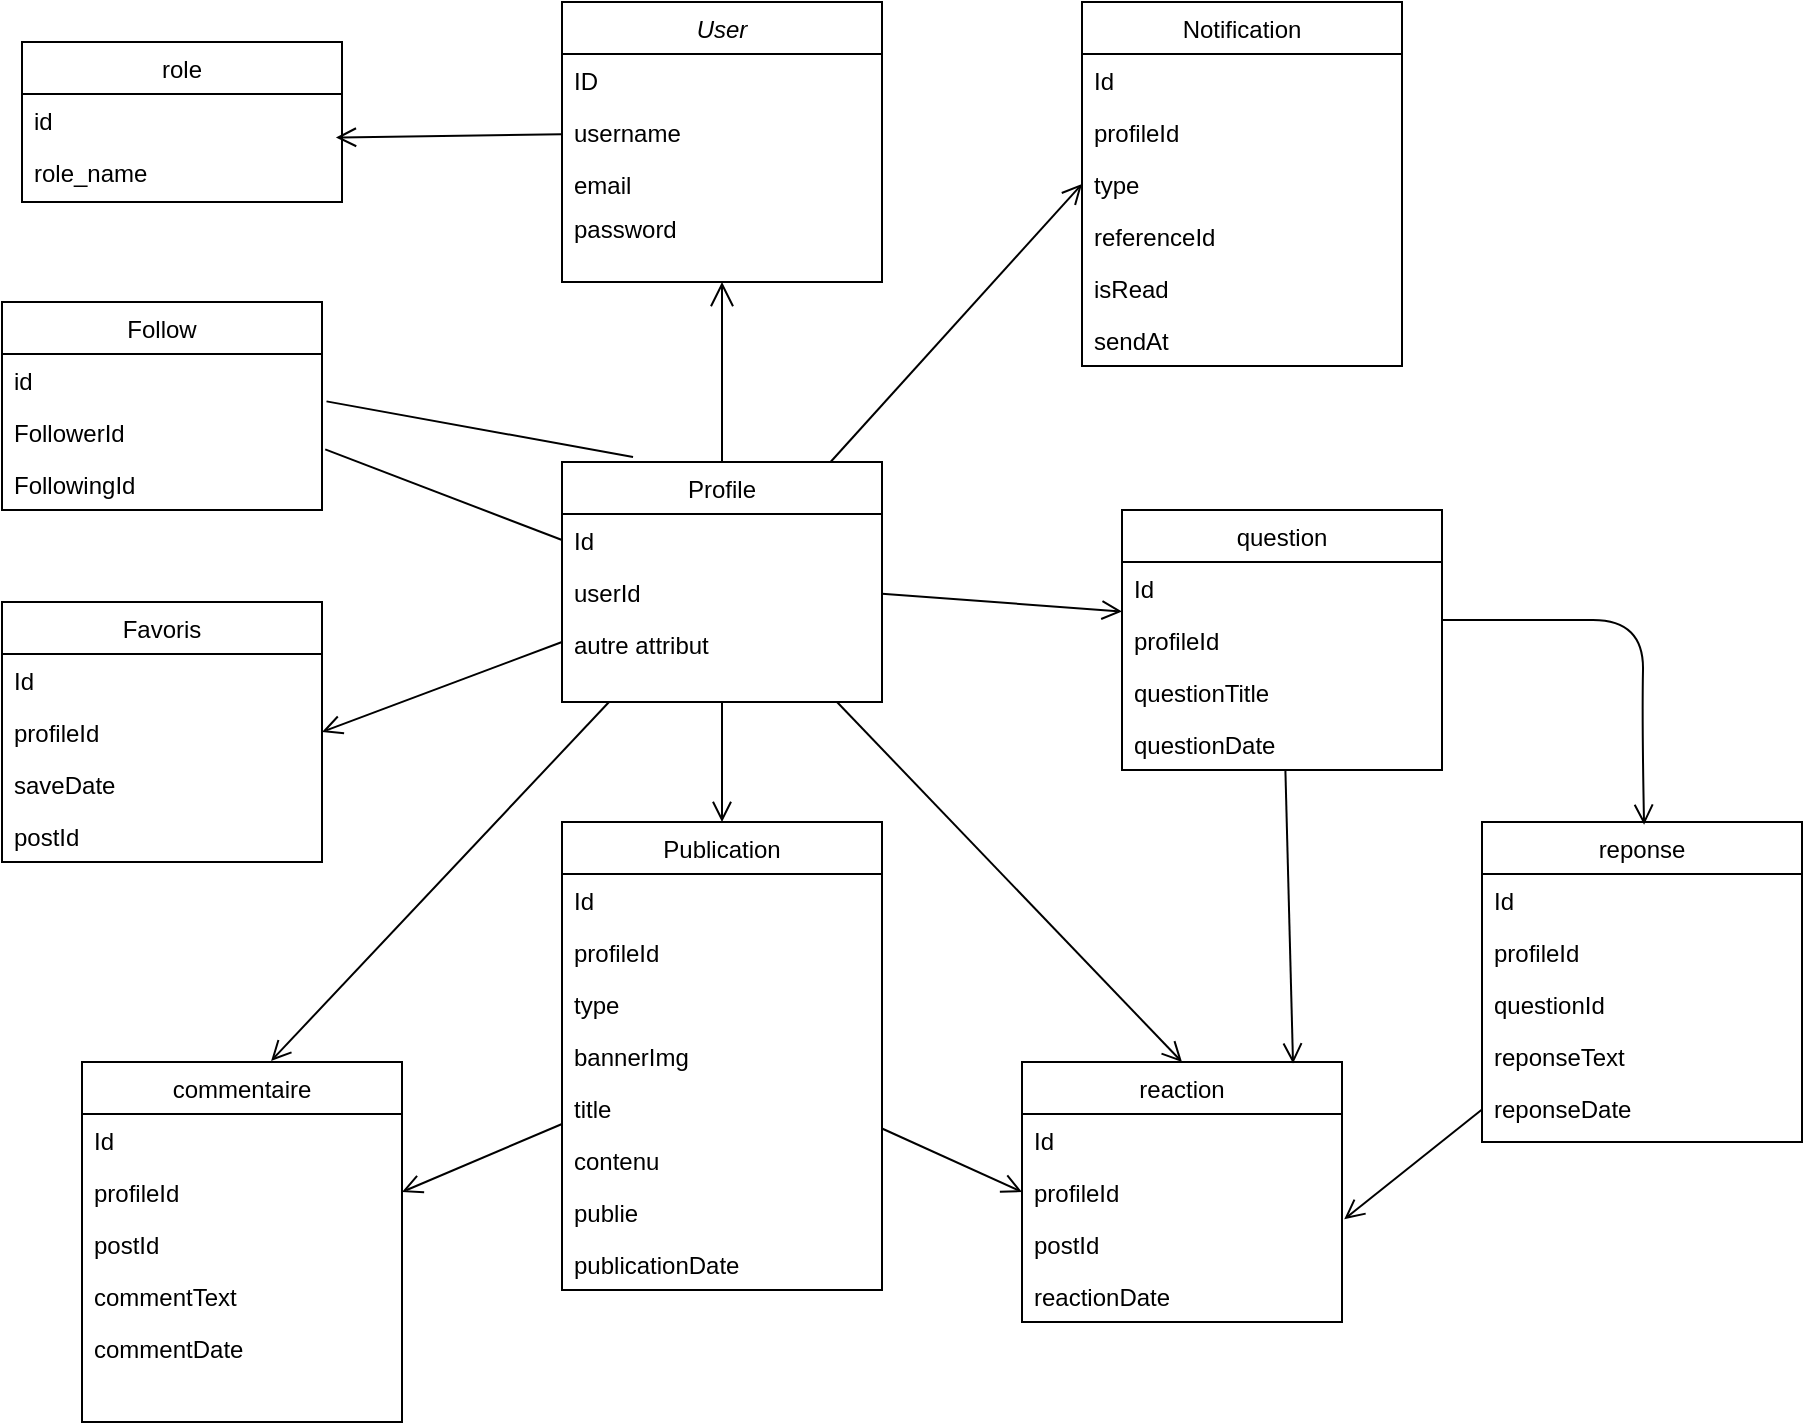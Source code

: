 <mxfile version="26.0.2">
  <diagram id="C5RBs43oDa-KdzZeNtuy" name="Page-1">
    <mxGraphModel dx="2227" dy="763" grid="1" gridSize="10" guides="1" tooltips="1" connect="1" arrows="1" fold="1" page="1" pageScale="1" pageWidth="827" pageHeight="1169" math="0" shadow="0">
      <root>
        <mxCell id="WIyWlLk6GJQsqaUBKTNV-0" />
        <mxCell id="WIyWlLk6GJQsqaUBKTNV-1" parent="WIyWlLk6GJQsqaUBKTNV-0" />
        <mxCell id="zkfFHV4jXpPFQw0GAbJ--0" value="User" style="swimlane;fontStyle=2;align=center;verticalAlign=top;childLayout=stackLayout;horizontal=1;startSize=26;horizontalStack=0;resizeParent=1;resizeLast=0;collapsible=1;marginBottom=0;rounded=0;shadow=0;strokeWidth=1;" parent="WIyWlLk6GJQsqaUBKTNV-1" vertex="1">
          <mxGeometry x="120" y="130" width="160" height="140" as="geometry">
            <mxRectangle x="230" y="140" width="160" height="26" as="alternateBounds" />
          </mxGeometry>
        </mxCell>
        <mxCell id="zkfFHV4jXpPFQw0GAbJ--1" value="ID" style="text;align=left;verticalAlign=top;spacingLeft=4;spacingRight=4;overflow=hidden;rotatable=0;points=[[0,0.5],[1,0.5]];portConstraint=eastwest;" parent="zkfFHV4jXpPFQw0GAbJ--0" vertex="1">
          <mxGeometry y="26" width="160" height="26" as="geometry" />
        </mxCell>
        <mxCell id="zkfFHV4jXpPFQw0GAbJ--2" value="username" style="text;align=left;verticalAlign=top;spacingLeft=4;spacingRight=4;overflow=hidden;rotatable=0;points=[[0,0.5],[1,0.5]];portConstraint=eastwest;rounded=0;shadow=0;html=0;" parent="zkfFHV4jXpPFQw0GAbJ--0" vertex="1">
          <mxGeometry y="52" width="160" height="26" as="geometry" />
        </mxCell>
        <mxCell id="zkfFHV4jXpPFQw0GAbJ--3" value="email" style="text;align=left;verticalAlign=top;spacingLeft=4;spacingRight=4;overflow=hidden;rotatable=0;points=[[0,0.5],[1,0.5]];portConstraint=eastwest;rounded=0;shadow=0;html=0;" parent="zkfFHV4jXpPFQw0GAbJ--0" vertex="1">
          <mxGeometry y="78" width="160" height="22" as="geometry" />
        </mxCell>
        <mxCell id="zkfFHV4jXpPFQw0GAbJ--5" value="password" style="text;align=left;verticalAlign=top;spacingLeft=4;spacingRight=4;overflow=hidden;rotatable=0;points=[[0,0.5],[1,0.5]];portConstraint=eastwest;" parent="zkfFHV4jXpPFQw0GAbJ--0" vertex="1">
          <mxGeometry y="100" width="160" height="26" as="geometry" />
        </mxCell>
        <mxCell id="ebhIUU0zslcEcWrlXmNj-18" style="edgeStyle=none;curved=1;rounded=0;orthogonalLoop=1;jettySize=auto;html=1;entryX=0;entryY=0.5;entryDx=0;entryDy=0;fontSize=12;startSize=8;endSize=8;endArrow=open;endFill=0;" edge="1" parent="WIyWlLk6GJQsqaUBKTNV-1" source="zkfFHV4jXpPFQw0GAbJ--6" target="ebhIUU0zslcEcWrlXmNj-13">
          <mxGeometry relative="1" as="geometry" />
        </mxCell>
        <mxCell id="ebhIUU0zslcEcWrlXmNj-19" style="edgeStyle=none;curved=1;rounded=0;orthogonalLoop=1;jettySize=auto;html=1;entryX=0.5;entryY=0;entryDx=0;entryDy=0;fontSize=12;startSize=8;endSize=8;endArrow=open;endFill=0;" edge="1" parent="WIyWlLk6GJQsqaUBKTNV-1" source="zkfFHV4jXpPFQw0GAbJ--6" target="ebhIUU0zslcEcWrlXmNj-6">
          <mxGeometry relative="1" as="geometry" />
        </mxCell>
        <mxCell id="ebhIUU0zslcEcWrlXmNj-53" style="edgeStyle=none;curved=1;rounded=0;orthogonalLoop=1;jettySize=auto;html=1;entryX=1;entryY=0.5;entryDx=0;entryDy=0;fontSize=12;startSize=8;endSize=8;endArrow=open;endFill=0;" edge="1" parent="WIyWlLk6GJQsqaUBKTNV-1" source="zkfFHV4jXpPFQw0GAbJ--6" target="ebhIUU0zslcEcWrlXmNj-48">
          <mxGeometry relative="1" as="geometry" />
        </mxCell>
        <mxCell id="ebhIUU0zslcEcWrlXmNj-68" style="edgeStyle=none;curved=1;rounded=0;orthogonalLoop=1;jettySize=auto;html=1;entryX=0.5;entryY=0;entryDx=0;entryDy=0;fontSize=12;startSize=8;endSize=8;endArrow=open;endFill=0;" edge="1" parent="WIyWlLk6GJQsqaUBKTNV-1" source="zkfFHV4jXpPFQw0GAbJ--6" target="ebhIUU0zslcEcWrlXmNj-63">
          <mxGeometry relative="1" as="geometry" />
        </mxCell>
        <mxCell id="zkfFHV4jXpPFQw0GAbJ--6" value="Profile" style="swimlane;fontStyle=0;align=center;verticalAlign=top;childLayout=stackLayout;horizontal=1;startSize=26;horizontalStack=0;resizeParent=1;resizeLast=0;collapsible=1;marginBottom=0;rounded=0;shadow=0;strokeWidth=1;" parent="WIyWlLk6GJQsqaUBKTNV-1" vertex="1">
          <mxGeometry x="120" y="360" width="160" height="120" as="geometry">
            <mxRectangle x="130" y="380" width="160" height="26" as="alternateBounds" />
          </mxGeometry>
        </mxCell>
        <mxCell id="zkfFHV4jXpPFQw0GAbJ--7" value="Id" style="text;align=left;verticalAlign=top;spacingLeft=4;spacingRight=4;overflow=hidden;rotatable=0;points=[[0,0.5],[1,0.5]];portConstraint=eastwest;" parent="zkfFHV4jXpPFQw0GAbJ--6" vertex="1">
          <mxGeometry y="26" width="160" height="26" as="geometry" />
        </mxCell>
        <mxCell id="zkfFHV4jXpPFQw0GAbJ--8" value="userId" style="text;align=left;verticalAlign=top;spacingLeft=4;spacingRight=4;overflow=hidden;rotatable=0;points=[[0,0.5],[1,0.5]];portConstraint=eastwest;rounded=0;shadow=0;html=0;" parent="zkfFHV4jXpPFQw0GAbJ--6" vertex="1">
          <mxGeometry y="52" width="160" height="26" as="geometry" />
        </mxCell>
        <mxCell id="ebhIUU0zslcEcWrlXmNj-0" value="autre attribut" style="text;align=left;verticalAlign=top;spacingLeft=4;spacingRight=4;overflow=hidden;rotatable=0;points=[[0,0.5],[1,0.5]];portConstraint=eastwest;rounded=0;shadow=0;html=0;" vertex="1" parent="zkfFHV4jXpPFQw0GAbJ--6">
          <mxGeometry y="78" width="160" height="26" as="geometry" />
        </mxCell>
        <mxCell id="zkfFHV4jXpPFQw0GAbJ--12" value="" style="endArrow=open;endSize=10;endFill=0;shadow=0;strokeWidth=1;rounded=0;curved=0;edgeStyle=elbowEdgeStyle;elbow=vertical;" parent="WIyWlLk6GJQsqaUBKTNV-1" source="zkfFHV4jXpPFQw0GAbJ--6" target="zkfFHV4jXpPFQw0GAbJ--0" edge="1">
          <mxGeometry width="160" relative="1" as="geometry">
            <mxPoint x="200" y="203" as="sourcePoint" />
            <mxPoint x="200" y="203" as="targetPoint" />
            <Array as="points">
              <mxPoint x="200" y="310" />
            </Array>
          </mxGeometry>
        </mxCell>
        <mxCell id="zkfFHV4jXpPFQw0GAbJ--13" value="Follow" style="swimlane;fontStyle=0;align=center;verticalAlign=top;childLayout=stackLayout;horizontal=1;startSize=26;horizontalStack=0;resizeParent=1;resizeLast=0;collapsible=1;marginBottom=0;rounded=0;shadow=0;strokeWidth=1;" parent="WIyWlLk6GJQsqaUBKTNV-1" vertex="1">
          <mxGeometry x="-160" y="280" width="160" height="104" as="geometry">
            <mxRectangle x="340" y="380" width="170" height="26" as="alternateBounds" />
          </mxGeometry>
        </mxCell>
        <mxCell id="ebhIUU0zslcEcWrlXmNj-4" value="id" style="text;align=left;verticalAlign=top;spacingLeft=4;spacingRight=4;overflow=hidden;rotatable=0;points=[[0,0.5],[1,0.5]];portConstraint=eastwest;" vertex="1" parent="zkfFHV4jXpPFQw0GAbJ--13">
          <mxGeometry y="26" width="160" height="26" as="geometry" />
        </mxCell>
        <mxCell id="ebhIUU0zslcEcWrlXmNj-3" value="FollowerId" style="text;align=left;verticalAlign=top;spacingLeft=4;spacingRight=4;overflow=hidden;rotatable=0;points=[[0,0.5],[1,0.5]];portConstraint=eastwest;" vertex="1" parent="zkfFHV4jXpPFQw0GAbJ--13">
          <mxGeometry y="52" width="160" height="26" as="geometry" />
        </mxCell>
        <mxCell id="ebhIUU0zslcEcWrlXmNj-5" value="FollowingId" style="text;align=left;verticalAlign=top;spacingLeft=4;spacingRight=4;overflow=hidden;rotatable=0;points=[[0,0.5],[1,0.5]];portConstraint=eastwest;" vertex="1" parent="zkfFHV4jXpPFQw0GAbJ--13">
          <mxGeometry y="78" width="160" height="26" as="geometry" />
        </mxCell>
        <mxCell id="zkfFHV4jXpPFQw0GAbJ--17" value="role" style="swimlane;fontStyle=0;align=center;verticalAlign=top;childLayout=stackLayout;horizontal=1;startSize=26;horizontalStack=0;resizeParent=1;resizeLast=0;collapsible=1;marginBottom=0;rounded=0;shadow=0;strokeWidth=1;" parent="WIyWlLk6GJQsqaUBKTNV-1" vertex="1">
          <mxGeometry x="-150" y="150" width="160" height="80" as="geometry">
            <mxRectangle x="550" y="140" width="160" height="26" as="alternateBounds" />
          </mxGeometry>
        </mxCell>
        <mxCell id="zkfFHV4jXpPFQw0GAbJ--18" value="id" style="text;align=left;verticalAlign=top;spacingLeft=4;spacingRight=4;overflow=hidden;rotatable=0;points=[[0,0.5],[1,0.5]];portConstraint=eastwest;" parent="zkfFHV4jXpPFQw0GAbJ--17" vertex="1">
          <mxGeometry y="26" width="160" height="26" as="geometry" />
        </mxCell>
        <mxCell id="zkfFHV4jXpPFQw0GAbJ--22" value="role_name" style="text;align=left;verticalAlign=top;spacingLeft=4;spacingRight=4;overflow=hidden;rotatable=0;points=[[0,0.5],[1,0.5]];portConstraint=eastwest;rounded=0;shadow=0;html=0;" parent="zkfFHV4jXpPFQw0GAbJ--17" vertex="1">
          <mxGeometry y="52" width="160" height="26" as="geometry" />
        </mxCell>
        <mxCell id="ebhIUU0zslcEcWrlXmNj-1" style="edgeStyle=none;curved=1;rounded=0;orthogonalLoop=1;jettySize=auto;html=1;entryX=0.222;entryY=-0.021;entryDx=0;entryDy=0;entryPerimeter=0;fontSize=12;startSize=8;endSize=8;endArrow=none;endFill=0;exitX=1.014;exitY=0.911;exitDx=0;exitDy=0;exitPerimeter=0;" edge="1" parent="WIyWlLk6GJQsqaUBKTNV-1" source="ebhIUU0zslcEcWrlXmNj-4" target="zkfFHV4jXpPFQw0GAbJ--6">
          <mxGeometry relative="1" as="geometry">
            <mxPoint x="14.509" y="426" as="sourcePoint" />
          </mxGeometry>
        </mxCell>
        <mxCell id="ebhIUU0zslcEcWrlXmNj-2" style="edgeStyle=none;curved=1;rounded=0;orthogonalLoop=1;jettySize=auto;html=1;entryX=1.01;entryY=0.834;entryDx=0;entryDy=0;entryPerimeter=0;fontSize=12;startSize=8;endSize=8;endArrow=none;endFill=0;exitX=0;exitY=0.5;exitDx=0;exitDy=0;" edge="1" parent="WIyWlLk6GJQsqaUBKTNV-1" source="zkfFHV4jXpPFQw0GAbJ--7" target="ebhIUU0zslcEcWrlXmNj-3">
          <mxGeometry relative="1" as="geometry">
            <mxPoint x="110" y="400" as="sourcePoint" />
            <mxPoint x="20" y="450.7" as="targetPoint" />
          </mxGeometry>
        </mxCell>
        <mxCell id="ebhIUU0zslcEcWrlXmNj-62" style="edgeStyle=none;curved=1;rounded=0;orthogonalLoop=1;jettySize=auto;html=1;entryX=1;entryY=0.5;entryDx=0;entryDy=0;fontSize=12;startSize=8;endSize=8;endArrow=open;endFill=0;" edge="1" parent="WIyWlLk6GJQsqaUBKTNV-1" source="ebhIUU0zslcEcWrlXmNj-6" target="ebhIUU0zslcEcWrlXmNj-57">
          <mxGeometry relative="1" as="geometry" />
        </mxCell>
        <mxCell id="ebhIUU0zslcEcWrlXmNj-71" style="edgeStyle=none;curved=1;rounded=0;orthogonalLoop=1;jettySize=auto;html=1;entryX=0;entryY=0.5;entryDx=0;entryDy=0;fontSize=12;startSize=8;endSize=8;endArrow=open;endFill=0;" edge="1" parent="WIyWlLk6GJQsqaUBKTNV-1" source="ebhIUU0zslcEcWrlXmNj-6" target="ebhIUU0zslcEcWrlXmNj-65">
          <mxGeometry relative="1" as="geometry" />
        </mxCell>
        <mxCell id="ebhIUU0zslcEcWrlXmNj-6" value="Publication" style="swimlane;fontStyle=0;align=center;verticalAlign=top;childLayout=stackLayout;horizontal=1;startSize=26;horizontalStack=0;resizeParent=1;resizeLast=0;collapsible=1;marginBottom=0;rounded=0;shadow=0;strokeWidth=1;" vertex="1" parent="WIyWlLk6GJQsqaUBKTNV-1">
          <mxGeometry x="120" y="540" width="160" height="234" as="geometry">
            <mxRectangle x="130" y="380" width="160" height="26" as="alternateBounds" />
          </mxGeometry>
        </mxCell>
        <mxCell id="ebhIUU0zslcEcWrlXmNj-7" value="Id" style="text;align=left;verticalAlign=top;spacingLeft=4;spacingRight=4;overflow=hidden;rotatable=0;points=[[0,0.5],[1,0.5]];portConstraint=eastwest;" vertex="1" parent="ebhIUU0zslcEcWrlXmNj-6">
          <mxGeometry y="26" width="160" height="26" as="geometry" />
        </mxCell>
        <mxCell id="ebhIUU0zslcEcWrlXmNj-8" value="profileId" style="text;align=left;verticalAlign=top;spacingLeft=4;spacingRight=4;overflow=hidden;rotatable=0;points=[[0,0.5],[1,0.5]];portConstraint=eastwest;rounded=0;shadow=0;html=0;" vertex="1" parent="ebhIUU0zslcEcWrlXmNj-6">
          <mxGeometry y="52" width="160" height="26" as="geometry" />
        </mxCell>
        <mxCell id="ebhIUU0zslcEcWrlXmNj-25" value="type" style="text;align=left;verticalAlign=top;spacingLeft=4;spacingRight=4;overflow=hidden;rotatable=0;points=[[0,0.5],[1,0.5]];portConstraint=eastwest;rounded=0;shadow=0;html=0;" vertex="1" parent="ebhIUU0zslcEcWrlXmNj-6">
          <mxGeometry y="78" width="160" height="26" as="geometry" />
        </mxCell>
        <mxCell id="ebhIUU0zslcEcWrlXmNj-9" value="bannerImg" style="text;align=left;verticalAlign=top;spacingLeft=4;spacingRight=4;overflow=hidden;rotatable=0;points=[[0,0.5],[1,0.5]];portConstraint=eastwest;rounded=0;shadow=0;html=0;" vertex="1" parent="ebhIUU0zslcEcWrlXmNj-6">
          <mxGeometry y="104" width="160" height="26" as="geometry" />
        </mxCell>
        <mxCell id="ebhIUU0zslcEcWrlXmNj-21" value="title" style="text;align=left;verticalAlign=top;spacingLeft=4;spacingRight=4;overflow=hidden;rotatable=0;points=[[0,0.5],[1,0.5]];portConstraint=eastwest;rounded=0;shadow=0;html=0;" vertex="1" parent="ebhIUU0zslcEcWrlXmNj-6">
          <mxGeometry y="130" width="160" height="26" as="geometry" />
        </mxCell>
        <mxCell id="ebhIUU0zslcEcWrlXmNj-22" value="contenu" style="text;align=left;verticalAlign=top;spacingLeft=4;spacingRight=4;overflow=hidden;rotatable=0;points=[[0,0.5],[1,0.5]];portConstraint=eastwest;rounded=0;shadow=0;html=0;" vertex="1" parent="ebhIUU0zslcEcWrlXmNj-6">
          <mxGeometry y="156" width="160" height="26" as="geometry" />
        </mxCell>
        <mxCell id="ebhIUU0zslcEcWrlXmNj-23" value="publie" style="text;align=left;verticalAlign=top;spacingLeft=4;spacingRight=4;overflow=hidden;rotatable=0;points=[[0,0.5],[1,0.5]];portConstraint=eastwest;rounded=0;shadow=0;html=0;" vertex="1" parent="ebhIUU0zslcEcWrlXmNj-6">
          <mxGeometry y="182" width="160" height="26" as="geometry" />
        </mxCell>
        <mxCell id="ebhIUU0zslcEcWrlXmNj-24" value="publicationDate" style="text;align=left;verticalAlign=top;spacingLeft=4;spacingRight=4;overflow=hidden;rotatable=0;points=[[0,0.5],[1,0.5]];portConstraint=eastwest;rounded=0;shadow=0;html=0;" vertex="1" parent="ebhIUU0zslcEcWrlXmNj-6">
          <mxGeometry y="208" width="160" height="26" as="geometry" />
        </mxCell>
        <mxCell id="ebhIUU0zslcEcWrlXmNj-10" value="Notification" style="swimlane;fontStyle=0;align=center;verticalAlign=top;childLayout=stackLayout;horizontal=1;startSize=26;horizontalStack=0;resizeParent=1;resizeLast=0;collapsible=1;marginBottom=0;rounded=0;shadow=0;strokeWidth=1;" vertex="1" parent="WIyWlLk6GJQsqaUBKTNV-1">
          <mxGeometry x="380" y="130" width="160" height="182" as="geometry">
            <mxRectangle x="130" y="380" width="160" height="26" as="alternateBounds" />
          </mxGeometry>
        </mxCell>
        <mxCell id="ebhIUU0zslcEcWrlXmNj-11" value="Id" style="text;align=left;verticalAlign=top;spacingLeft=4;spacingRight=4;overflow=hidden;rotatable=0;points=[[0,0.5],[1,0.5]];portConstraint=eastwest;" vertex="1" parent="ebhIUU0zslcEcWrlXmNj-10">
          <mxGeometry y="26" width="160" height="26" as="geometry" />
        </mxCell>
        <mxCell id="ebhIUU0zslcEcWrlXmNj-12" value="profileId" style="text;align=left;verticalAlign=top;spacingLeft=4;spacingRight=4;overflow=hidden;rotatable=0;points=[[0,0.5],[1,0.5]];portConstraint=eastwest;rounded=0;shadow=0;html=0;" vertex="1" parent="ebhIUU0zslcEcWrlXmNj-10">
          <mxGeometry y="52" width="160" height="26" as="geometry" />
        </mxCell>
        <mxCell id="ebhIUU0zslcEcWrlXmNj-13" value="type" style="text;align=left;verticalAlign=top;spacingLeft=4;spacingRight=4;overflow=hidden;rotatable=0;points=[[0,0.5],[1,0.5]];portConstraint=eastwest;rounded=0;shadow=0;html=0;" vertex="1" parent="ebhIUU0zslcEcWrlXmNj-10">
          <mxGeometry y="78" width="160" height="26" as="geometry" />
        </mxCell>
        <mxCell id="ebhIUU0zslcEcWrlXmNj-26" value="referenceId" style="text;align=left;verticalAlign=top;spacingLeft=4;spacingRight=4;overflow=hidden;rotatable=0;points=[[0,0.5],[1,0.5]];portConstraint=eastwest;rounded=0;shadow=0;html=0;" vertex="1" parent="ebhIUU0zslcEcWrlXmNj-10">
          <mxGeometry y="104" width="160" height="26" as="geometry" />
        </mxCell>
        <mxCell id="ebhIUU0zslcEcWrlXmNj-27" value="isRead" style="text;align=left;verticalAlign=top;spacingLeft=4;spacingRight=4;overflow=hidden;rotatable=0;points=[[0,0.5],[1,0.5]];portConstraint=eastwest;rounded=0;shadow=0;html=0;" vertex="1" parent="ebhIUU0zslcEcWrlXmNj-10">
          <mxGeometry y="130" width="160" height="26" as="geometry" />
        </mxCell>
        <mxCell id="ebhIUU0zslcEcWrlXmNj-28" value="sendAt" style="text;align=left;verticalAlign=top;spacingLeft=4;spacingRight=4;overflow=hidden;rotatable=0;points=[[0,0.5],[1,0.5]];portConstraint=eastwest;rounded=0;shadow=0;html=0;" vertex="1" parent="ebhIUU0zslcEcWrlXmNj-10">
          <mxGeometry y="156" width="160" height="26" as="geometry" />
        </mxCell>
        <mxCell id="ebhIUU0zslcEcWrlXmNj-29" value="question" style="swimlane;fontStyle=0;align=center;verticalAlign=top;childLayout=stackLayout;horizontal=1;startSize=26;horizontalStack=0;resizeParent=1;resizeLast=0;collapsible=1;marginBottom=0;rounded=0;shadow=0;strokeWidth=1;" vertex="1" parent="WIyWlLk6GJQsqaUBKTNV-1">
          <mxGeometry x="400" y="384" width="160" height="130" as="geometry">
            <mxRectangle x="130" y="380" width="160" height="26" as="alternateBounds" />
          </mxGeometry>
        </mxCell>
        <mxCell id="ebhIUU0zslcEcWrlXmNj-30" value="Id" style="text;align=left;verticalAlign=top;spacingLeft=4;spacingRight=4;overflow=hidden;rotatable=0;points=[[0,0.5],[1,0.5]];portConstraint=eastwest;" vertex="1" parent="ebhIUU0zslcEcWrlXmNj-29">
          <mxGeometry y="26" width="160" height="26" as="geometry" />
        </mxCell>
        <mxCell id="ebhIUU0zslcEcWrlXmNj-31" value="profileId" style="text;align=left;verticalAlign=top;spacingLeft=4;spacingRight=4;overflow=hidden;rotatable=0;points=[[0,0.5],[1,0.5]];portConstraint=eastwest;rounded=0;shadow=0;html=0;" vertex="1" parent="ebhIUU0zslcEcWrlXmNj-29">
          <mxGeometry y="52" width="160" height="26" as="geometry" />
        </mxCell>
        <mxCell id="ebhIUU0zslcEcWrlXmNj-32" value="questionTitle" style="text;align=left;verticalAlign=top;spacingLeft=4;spacingRight=4;overflow=hidden;rotatable=0;points=[[0,0.5],[1,0.5]];portConstraint=eastwest;rounded=0;shadow=0;html=0;" vertex="1" parent="ebhIUU0zslcEcWrlXmNj-29">
          <mxGeometry y="78" width="160" height="26" as="geometry" />
        </mxCell>
        <mxCell id="ebhIUU0zslcEcWrlXmNj-33" value="questionDate" style="text;align=left;verticalAlign=top;spacingLeft=4;spacingRight=4;overflow=hidden;rotatable=0;points=[[0,0.5],[1,0.5]];portConstraint=eastwest;rounded=0;shadow=0;html=0;" vertex="1" parent="ebhIUU0zslcEcWrlXmNj-29">
          <mxGeometry y="104" width="160" height="26" as="geometry" />
        </mxCell>
        <mxCell id="ebhIUU0zslcEcWrlXmNj-36" style="edgeStyle=none;curved=1;rounded=0;orthogonalLoop=1;jettySize=auto;html=1;fontSize=12;startSize=8;endSize=8;endArrow=open;endFill=0;entryX=0;entryY=0.952;entryDx=0;entryDy=0;entryPerimeter=0;" edge="1" parent="WIyWlLk6GJQsqaUBKTNV-1" source="zkfFHV4jXpPFQw0GAbJ--6" target="ebhIUU0zslcEcWrlXmNj-30">
          <mxGeometry relative="1" as="geometry">
            <mxPoint x="411" y="425" as="targetPoint" />
          </mxGeometry>
        </mxCell>
        <mxCell id="ebhIUU0zslcEcWrlXmNj-37" value="reponse" style="swimlane;fontStyle=0;align=center;verticalAlign=top;childLayout=stackLayout;horizontal=1;startSize=26;horizontalStack=0;resizeParent=1;resizeLast=0;collapsible=1;marginBottom=0;rounded=0;shadow=0;strokeWidth=1;" vertex="1" parent="WIyWlLk6GJQsqaUBKTNV-1">
          <mxGeometry x="580" y="540" width="160" height="160" as="geometry">
            <mxRectangle x="130" y="380" width="160" height="26" as="alternateBounds" />
          </mxGeometry>
        </mxCell>
        <mxCell id="ebhIUU0zslcEcWrlXmNj-38" value="Id" style="text;align=left;verticalAlign=top;spacingLeft=4;spacingRight=4;overflow=hidden;rotatable=0;points=[[0,0.5],[1,0.5]];portConstraint=eastwest;" vertex="1" parent="ebhIUU0zslcEcWrlXmNj-37">
          <mxGeometry y="26" width="160" height="26" as="geometry" />
        </mxCell>
        <mxCell id="ebhIUU0zslcEcWrlXmNj-39" value="profileId" style="text;align=left;verticalAlign=top;spacingLeft=4;spacingRight=4;overflow=hidden;rotatable=0;points=[[0,0.5],[1,0.5]];portConstraint=eastwest;rounded=0;shadow=0;html=0;" vertex="1" parent="ebhIUU0zslcEcWrlXmNj-37">
          <mxGeometry y="52" width="160" height="26" as="geometry" />
        </mxCell>
        <mxCell id="ebhIUU0zslcEcWrlXmNj-40" value="questionId" style="text;align=left;verticalAlign=top;spacingLeft=4;spacingRight=4;overflow=hidden;rotatable=0;points=[[0,0.5],[1,0.5]];portConstraint=eastwest;rounded=0;shadow=0;html=0;" vertex="1" parent="ebhIUU0zslcEcWrlXmNj-37">
          <mxGeometry y="78" width="160" height="26" as="geometry" />
        </mxCell>
        <mxCell id="ebhIUU0zslcEcWrlXmNj-41" value="reponseText" style="text;align=left;verticalAlign=top;spacingLeft=4;spacingRight=4;overflow=hidden;rotatable=0;points=[[0,0.5],[1,0.5]];portConstraint=eastwest;rounded=0;shadow=0;html=0;" vertex="1" parent="ebhIUU0zslcEcWrlXmNj-37">
          <mxGeometry y="104" width="160" height="26" as="geometry" />
        </mxCell>
        <mxCell id="ebhIUU0zslcEcWrlXmNj-43" value="reponseDate" style="text;align=left;verticalAlign=top;spacingLeft=4;spacingRight=4;overflow=hidden;rotatable=0;points=[[0,0.5],[1,0.5]];portConstraint=eastwest;rounded=0;shadow=0;html=0;" vertex="1" parent="ebhIUU0zslcEcWrlXmNj-37">
          <mxGeometry y="130" width="160" height="26" as="geometry" />
        </mxCell>
        <mxCell id="ebhIUU0zslcEcWrlXmNj-46" value="Favoris" style="swimlane;fontStyle=0;align=center;verticalAlign=top;childLayout=stackLayout;horizontal=1;startSize=26;horizontalStack=0;resizeParent=1;resizeLast=0;collapsible=1;marginBottom=0;rounded=0;shadow=0;strokeWidth=1;" vertex="1" parent="WIyWlLk6GJQsqaUBKTNV-1">
          <mxGeometry x="-160" y="430" width="160" height="130" as="geometry">
            <mxRectangle x="130" y="380" width="160" height="26" as="alternateBounds" />
          </mxGeometry>
        </mxCell>
        <mxCell id="ebhIUU0zslcEcWrlXmNj-47" value="Id" style="text;align=left;verticalAlign=top;spacingLeft=4;spacingRight=4;overflow=hidden;rotatable=0;points=[[0,0.5],[1,0.5]];portConstraint=eastwest;" vertex="1" parent="ebhIUU0zslcEcWrlXmNj-46">
          <mxGeometry y="26" width="160" height="26" as="geometry" />
        </mxCell>
        <mxCell id="ebhIUU0zslcEcWrlXmNj-48" value="profileId" style="text;align=left;verticalAlign=top;spacingLeft=4;spacingRight=4;overflow=hidden;rotatable=0;points=[[0,0.5],[1,0.5]];portConstraint=eastwest;rounded=0;shadow=0;html=0;" vertex="1" parent="ebhIUU0zslcEcWrlXmNj-46">
          <mxGeometry y="52" width="160" height="26" as="geometry" />
        </mxCell>
        <mxCell id="ebhIUU0zslcEcWrlXmNj-50" value="saveDate" style="text;align=left;verticalAlign=top;spacingLeft=4;spacingRight=4;overflow=hidden;rotatable=0;points=[[0,0.5],[1,0.5]];portConstraint=eastwest;rounded=0;shadow=0;html=0;" vertex="1" parent="ebhIUU0zslcEcWrlXmNj-46">
          <mxGeometry y="78" width="160" height="26" as="geometry" />
        </mxCell>
        <mxCell id="ebhIUU0zslcEcWrlXmNj-72" value="postId" style="text;align=left;verticalAlign=top;spacingLeft=4;spacingRight=4;overflow=hidden;rotatable=0;points=[[0,0.5],[1,0.5]];portConstraint=eastwest;rounded=0;shadow=0;html=0;" vertex="1" parent="ebhIUU0zslcEcWrlXmNj-46">
          <mxGeometry y="104" width="160" height="26" as="geometry" />
        </mxCell>
        <mxCell id="ebhIUU0zslcEcWrlXmNj-51" style="edgeStyle=none;curved=1;rounded=0;orthogonalLoop=1;jettySize=auto;html=1;entryX=0.569;entryY=0.015;entryDx=0;entryDy=0;entryPerimeter=0;fontSize=12;startSize=8;endSize=8;endArrow=open;endFill=0;" edge="1" parent="WIyWlLk6GJQsqaUBKTNV-1">
          <mxGeometry relative="1" as="geometry">
            <mxPoint x="560" y="439" as="sourcePoint" />
            <mxPoint x="661.04" y="541.4" as="targetPoint" />
            <Array as="points">
              <mxPoint x="610" y="439" />
              <mxPoint x="661" y="439" />
              <mxPoint x="660" y="489" />
            </Array>
          </mxGeometry>
        </mxCell>
        <mxCell id="ebhIUU0zslcEcWrlXmNj-55" value="commentaire" style="swimlane;fontStyle=0;align=center;verticalAlign=top;childLayout=stackLayout;horizontal=1;startSize=26;horizontalStack=0;resizeParent=1;resizeLast=0;collapsible=1;marginBottom=0;rounded=0;shadow=0;strokeWidth=1;" vertex="1" parent="WIyWlLk6GJQsqaUBKTNV-1">
          <mxGeometry x="-120" y="660" width="160" height="180" as="geometry">
            <mxRectangle x="130" y="380" width="160" height="26" as="alternateBounds" />
          </mxGeometry>
        </mxCell>
        <mxCell id="ebhIUU0zslcEcWrlXmNj-56" value="Id" style="text;align=left;verticalAlign=top;spacingLeft=4;spacingRight=4;overflow=hidden;rotatable=0;points=[[0,0.5],[1,0.5]];portConstraint=eastwest;" vertex="1" parent="ebhIUU0zslcEcWrlXmNj-55">
          <mxGeometry y="26" width="160" height="26" as="geometry" />
        </mxCell>
        <mxCell id="ebhIUU0zslcEcWrlXmNj-57" value="profileId" style="text;align=left;verticalAlign=top;spacingLeft=4;spacingRight=4;overflow=hidden;rotatable=0;points=[[0,0.5],[1,0.5]];portConstraint=eastwest;rounded=0;shadow=0;html=0;" vertex="1" parent="ebhIUU0zslcEcWrlXmNj-55">
          <mxGeometry y="52" width="160" height="26" as="geometry" />
        </mxCell>
        <mxCell id="ebhIUU0zslcEcWrlXmNj-58" value="postId" style="text;align=left;verticalAlign=top;spacingLeft=4;spacingRight=4;overflow=hidden;rotatable=0;points=[[0,0.5],[1,0.5]];portConstraint=eastwest;rounded=0;shadow=0;html=0;" vertex="1" parent="ebhIUU0zslcEcWrlXmNj-55">
          <mxGeometry y="78" width="160" height="26" as="geometry" />
        </mxCell>
        <mxCell id="ebhIUU0zslcEcWrlXmNj-59" value="commentText" style="text;align=left;verticalAlign=top;spacingLeft=4;spacingRight=4;overflow=hidden;rotatable=0;points=[[0,0.5],[1,0.5]];portConstraint=eastwest;rounded=0;shadow=0;html=0;" vertex="1" parent="ebhIUU0zslcEcWrlXmNj-55">
          <mxGeometry y="104" width="160" height="26" as="geometry" />
        </mxCell>
        <mxCell id="ebhIUU0zslcEcWrlXmNj-73" value="commentDate" style="text;align=left;verticalAlign=top;spacingLeft=4;spacingRight=4;overflow=hidden;rotatable=0;points=[[0,0.5],[1,0.5]];portConstraint=eastwest;rounded=0;shadow=0;html=0;" vertex="1" parent="ebhIUU0zslcEcWrlXmNj-55">
          <mxGeometry y="130" width="160" height="26" as="geometry" />
        </mxCell>
        <mxCell id="ebhIUU0zslcEcWrlXmNj-60" style="edgeStyle=none;curved=1;rounded=0;orthogonalLoop=1;jettySize=auto;html=1;entryX=0.981;entryY=0.837;entryDx=0;entryDy=0;entryPerimeter=0;fontSize=12;startSize=8;endSize=8;endArrow=open;endFill=0;" edge="1" parent="WIyWlLk6GJQsqaUBKTNV-1" source="zkfFHV4jXpPFQw0GAbJ--2" target="zkfFHV4jXpPFQw0GAbJ--18">
          <mxGeometry relative="1" as="geometry" />
        </mxCell>
        <mxCell id="ebhIUU0zslcEcWrlXmNj-61" style="edgeStyle=none;curved=1;rounded=0;orthogonalLoop=1;jettySize=auto;html=1;entryX=0.591;entryY=-0.003;entryDx=0;entryDy=0;entryPerimeter=0;fontSize=12;startSize=8;endSize=8;endArrow=open;endFill=0;" edge="1" parent="WIyWlLk6GJQsqaUBKTNV-1" source="zkfFHV4jXpPFQw0GAbJ--6" target="ebhIUU0zslcEcWrlXmNj-55">
          <mxGeometry relative="1" as="geometry" />
        </mxCell>
        <mxCell id="ebhIUU0zslcEcWrlXmNj-63" value="reaction" style="swimlane;fontStyle=0;align=center;verticalAlign=top;childLayout=stackLayout;horizontal=1;startSize=26;horizontalStack=0;resizeParent=1;resizeLast=0;collapsible=1;marginBottom=0;rounded=0;shadow=0;strokeWidth=1;" vertex="1" parent="WIyWlLk6GJQsqaUBKTNV-1">
          <mxGeometry x="350" y="660" width="160" height="130" as="geometry">
            <mxRectangle x="130" y="380" width="160" height="26" as="alternateBounds" />
          </mxGeometry>
        </mxCell>
        <mxCell id="ebhIUU0zslcEcWrlXmNj-64" value="Id" style="text;align=left;verticalAlign=top;spacingLeft=4;spacingRight=4;overflow=hidden;rotatable=0;points=[[0,0.5],[1,0.5]];portConstraint=eastwest;" vertex="1" parent="ebhIUU0zslcEcWrlXmNj-63">
          <mxGeometry y="26" width="160" height="26" as="geometry" />
        </mxCell>
        <mxCell id="ebhIUU0zslcEcWrlXmNj-65" value="profileId" style="text;align=left;verticalAlign=top;spacingLeft=4;spacingRight=4;overflow=hidden;rotatable=0;points=[[0,0.5],[1,0.5]];portConstraint=eastwest;rounded=0;shadow=0;html=0;" vertex="1" parent="ebhIUU0zslcEcWrlXmNj-63">
          <mxGeometry y="52" width="160" height="26" as="geometry" />
        </mxCell>
        <mxCell id="ebhIUU0zslcEcWrlXmNj-66" value="postId" style="text;align=left;verticalAlign=top;spacingLeft=4;spacingRight=4;overflow=hidden;rotatable=0;points=[[0,0.5],[1,0.5]];portConstraint=eastwest;rounded=0;shadow=0;html=0;" vertex="1" parent="ebhIUU0zslcEcWrlXmNj-63">
          <mxGeometry y="78" width="160" height="26" as="geometry" />
        </mxCell>
        <mxCell id="ebhIUU0zslcEcWrlXmNj-67" value="reactionDate" style="text;align=left;verticalAlign=top;spacingLeft=4;spacingRight=4;overflow=hidden;rotatable=0;points=[[0,0.5],[1,0.5]];portConstraint=eastwest;rounded=0;shadow=0;html=0;" vertex="1" parent="ebhIUU0zslcEcWrlXmNj-63">
          <mxGeometry y="104" width="160" height="26" as="geometry" />
        </mxCell>
        <mxCell id="ebhIUU0zslcEcWrlXmNj-69" style="edgeStyle=none;curved=1;rounded=0;orthogonalLoop=1;jettySize=auto;html=1;entryX=0.847;entryY=0.006;entryDx=0;entryDy=0;entryPerimeter=0;fontSize=12;startSize=8;endSize=8;endArrow=open;endFill=0;" edge="1" parent="WIyWlLk6GJQsqaUBKTNV-1" source="ebhIUU0zslcEcWrlXmNj-29" target="ebhIUU0zslcEcWrlXmNj-63">
          <mxGeometry relative="1" as="geometry" />
        </mxCell>
        <mxCell id="ebhIUU0zslcEcWrlXmNj-70" style="edgeStyle=none;curved=1;rounded=0;orthogonalLoop=1;jettySize=auto;html=1;entryX=1.007;entryY=0.023;entryDx=0;entryDy=0;entryPerimeter=0;fontSize=12;startSize=8;endSize=8;endArrow=open;endFill=0;" edge="1" parent="WIyWlLk6GJQsqaUBKTNV-1" source="ebhIUU0zslcEcWrlXmNj-37" target="ebhIUU0zslcEcWrlXmNj-66">
          <mxGeometry relative="1" as="geometry" />
        </mxCell>
      </root>
    </mxGraphModel>
  </diagram>
</mxfile>
